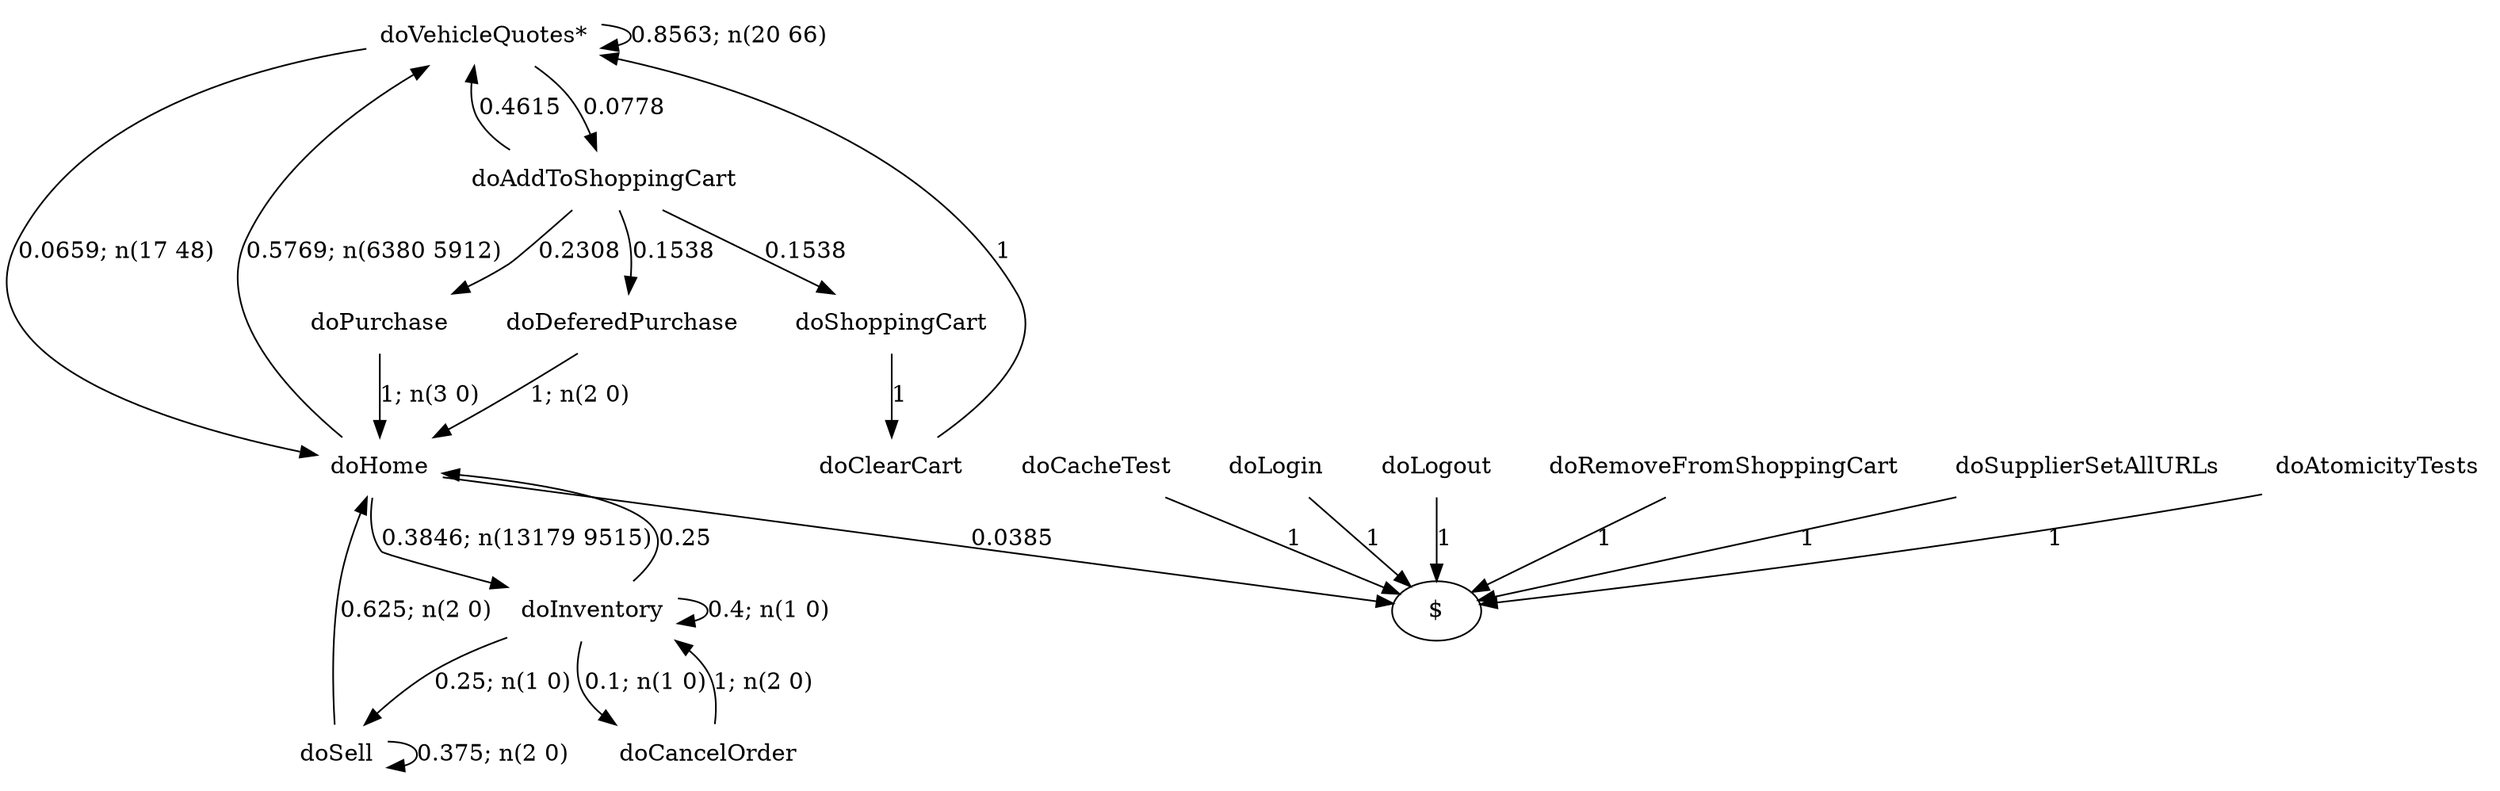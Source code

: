 digraph G {"doVehicleQuotes*" [label="doVehicleQuotes*",shape=none];"doSupplierSetAllURLs" [label="doSupplierSetAllURLs",shape=none];"doAtomicityTests" [label="doAtomicityTests",shape=none];"doCacheTest" [label="doCacheTest",shape=none];"doLogin" [label="doLogin",shape=none];"doAddToShoppingCart" [label="doAddToShoppingCart",shape=none];"doDeferedPurchase" [label="doDeferedPurchase",shape=none];"doHome" [label="doHome",shape=none];"doShoppingCart" [label="doShoppingCart",shape=none];"doClearCart" [label="doClearCart",shape=none];"doPurchase" [label="doPurchase",shape=none];"doInventory" [label="doInventory",shape=none];"doSell" [label="doSell",shape=none];"doLogout" [label="doLogout",shape=none];"doCancelOrder" [label="doCancelOrder",shape=none];"doRemoveFromShoppingCart" [label="doRemoveFromShoppingCart",shape=none];"doVehicleQuotes*"->"doVehicleQuotes*" [style=solid,label="0.8563; n(20 66)"];"doVehicleQuotes*"->"doAddToShoppingCart" [style=solid,label="0.0778"];"doVehicleQuotes*"->"doHome" [style=solid,label="0.0659; n(17 48)"];"doSupplierSetAllURLs"->"$" [style=solid,label="1"];"doAtomicityTests"->"$" [style=solid,label="1"];"doCacheTest"->"$" [style=solid,label="1"];"doLogin"->"$" [style=solid,label="1"];"doAddToShoppingCart"->"doVehicleQuotes*" [style=solid,label="0.4615"];"doAddToShoppingCart"->"doDeferedPurchase" [style=solid,label="0.1538"];"doAddToShoppingCart"->"doShoppingCart" [style=solid,label="0.1538"];"doAddToShoppingCart"->"doPurchase" [style=solid,label="0.2308"];"doDeferedPurchase"->"doHome" [style=solid,label="1; n(2 0)"];"doHome"->"doVehicleQuotes*" [style=solid,label="0.5769; n(6380 5912)"];"doHome"->"doInventory" [style=solid,label="0.3846; n(13179 9515)"];"doHome"->"$" [style=solid,label="0.0385"];"doShoppingCart"->"doClearCart" [style=solid,label="1"];"doClearCart"->"doVehicleQuotes*" [style=solid,label="1"];"doPurchase"->"doHome" [style=solid,label="1; n(3 0)"];"doInventory"->"doHome" [style=solid,label="0.25"];"doInventory"->"doInventory" [style=solid,label="0.4; n(1 0)"];"doInventory"->"doSell" [style=solid,label="0.25; n(1 0)"];"doInventory"->"doCancelOrder" [style=solid,label="0.1; n(1 0)"];"doSell"->"doHome" [style=solid,label="0.625; n(2 0)"];"doSell"->"doSell" [style=solid,label="0.375; n(2 0)"];"doLogout"->"$" [style=solid,label="1"];"doCancelOrder"->"doInventory" [style=solid,label="1; n(2 0)"];"doRemoveFromShoppingCart"->"$" [style=solid,label="1"];}